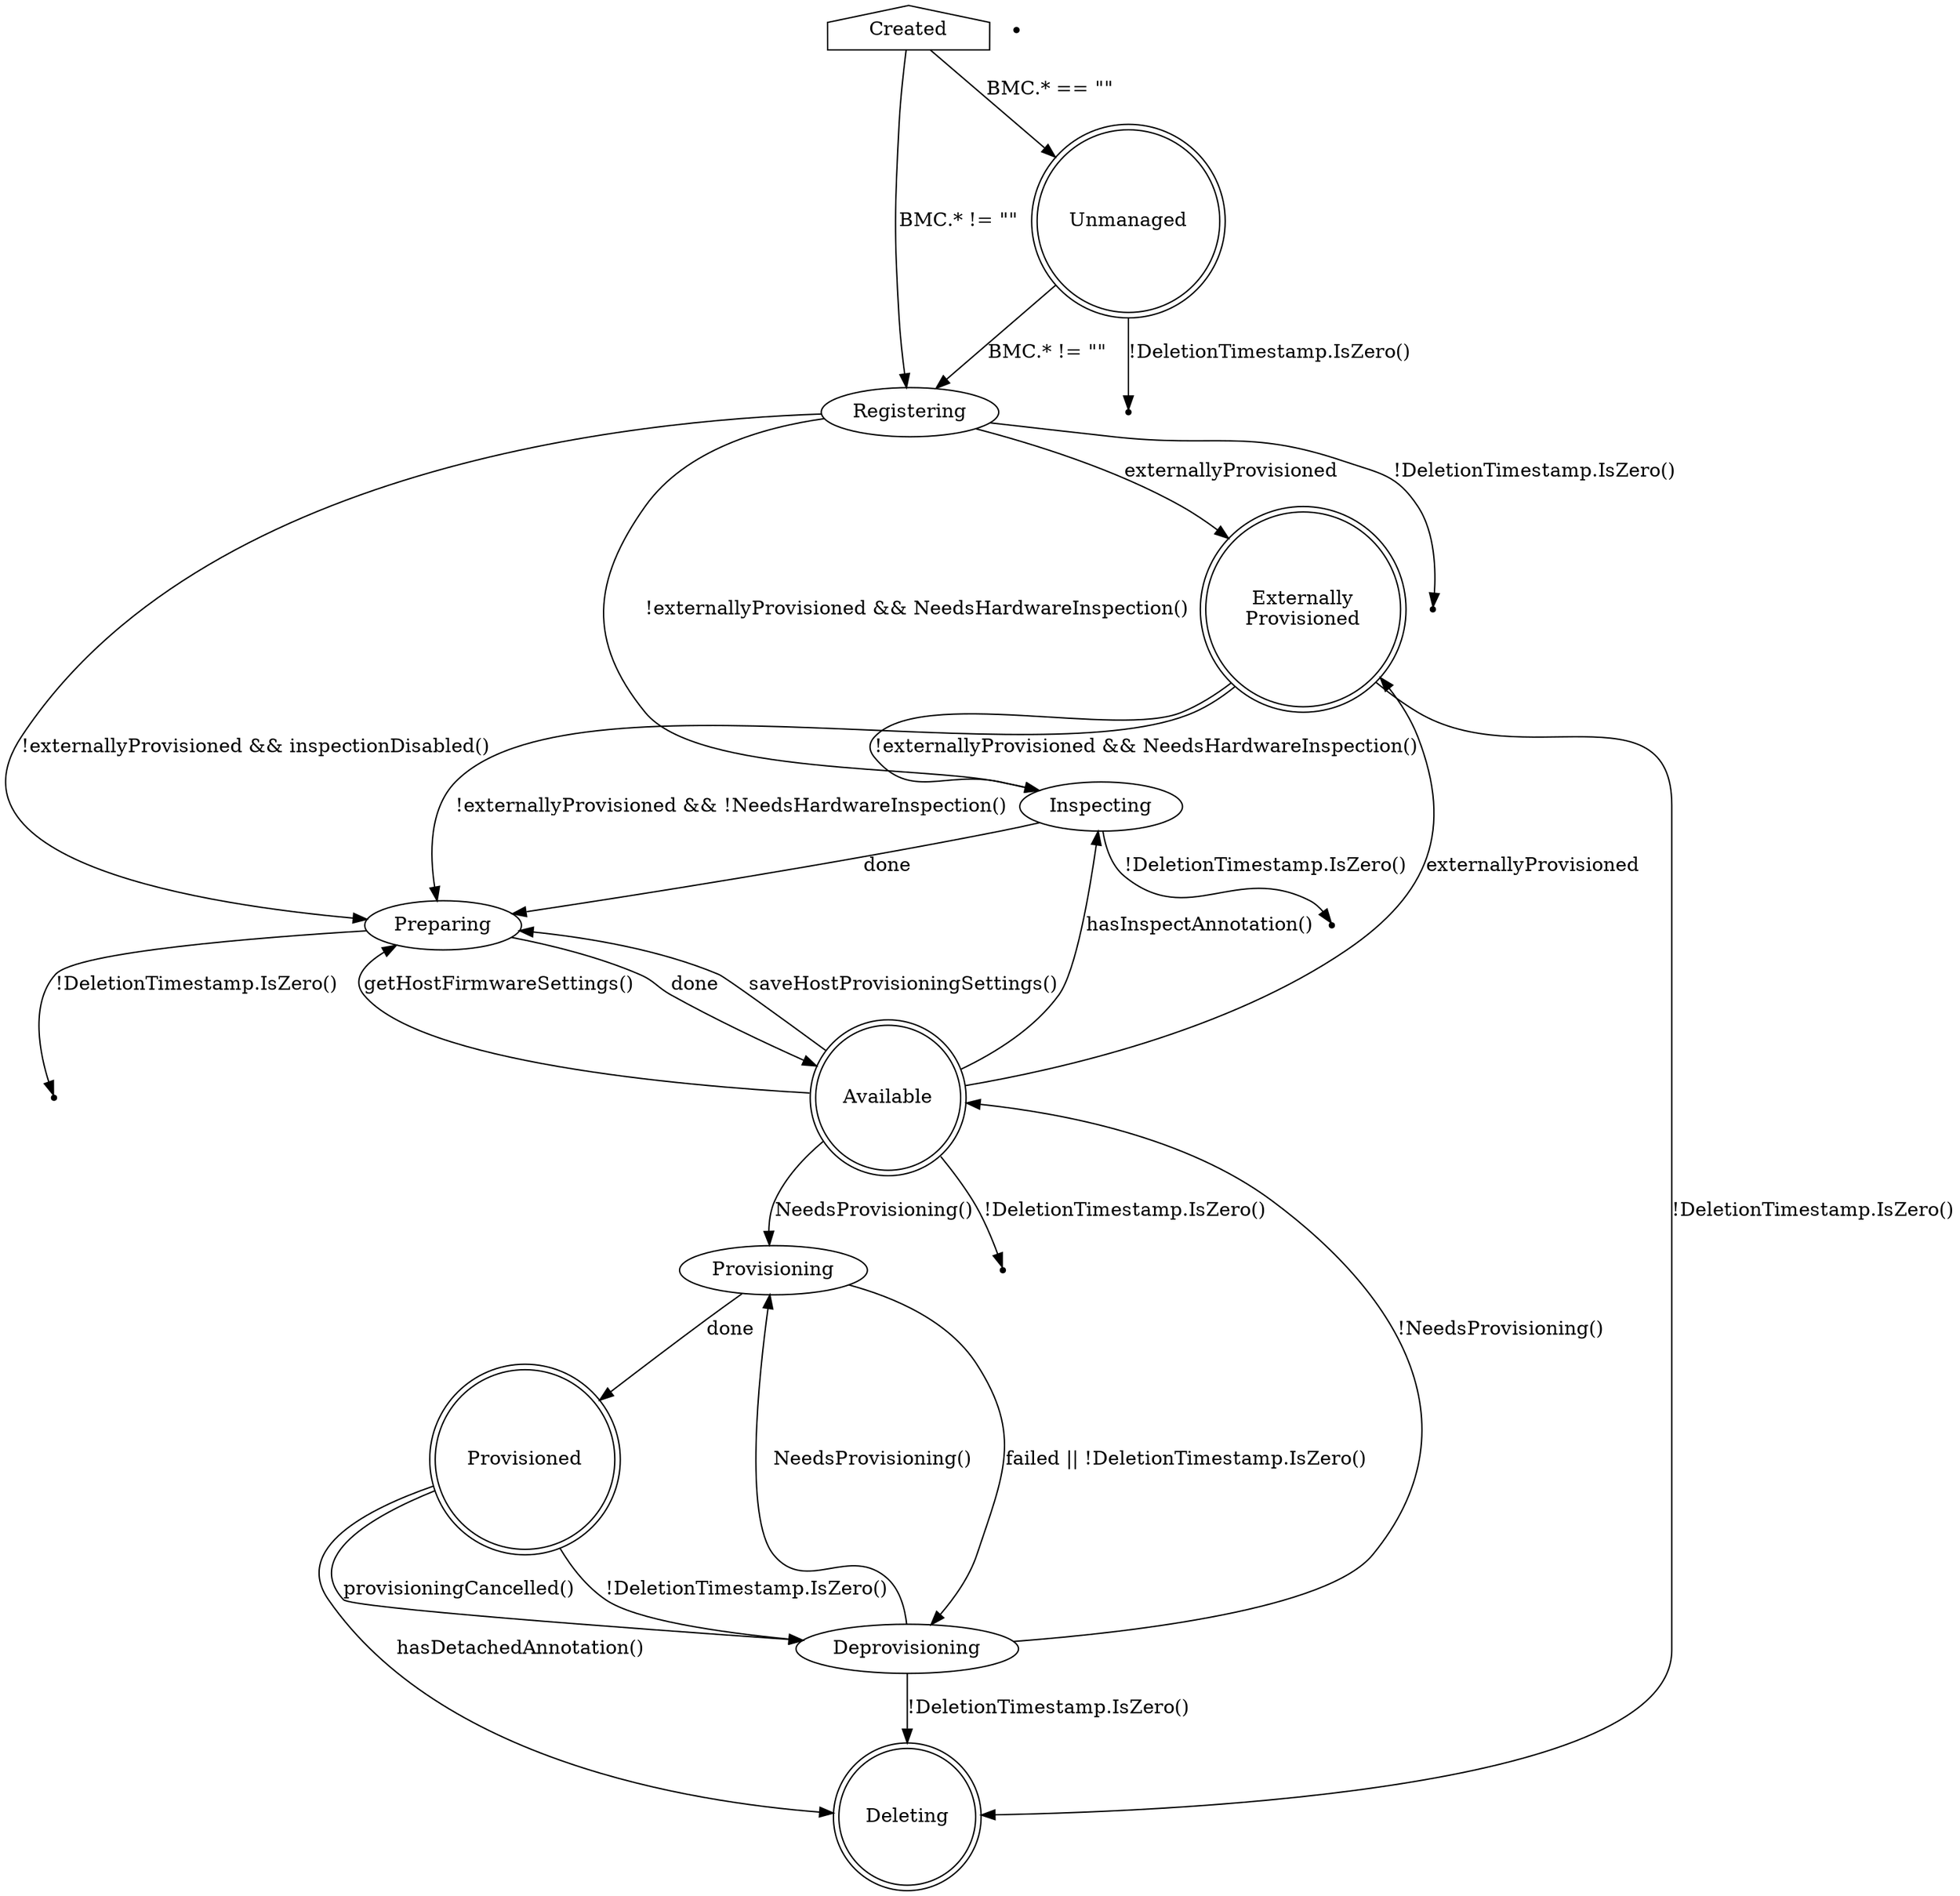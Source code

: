 digraph BaremetalHost {
    Created [shape=house]
    Created -> Unmanaged [label="BMC.* == \"\""]
    Created -> Registering [label="BMC.* != \"\""]

    Unmanaged [shape=doublecircle]
    Unmanaged -> Registering [label="BMC.* != \"\""]
    Unmanaged -> Deleting1 [label="!DeletionTimestamp.IsZero()"]

    Deleting1 [shape=point]

    ExternallyProvisioned [label="Externally\nProvisioned"]

    Registering -> Inspecting [label="!externallyProvisioned && NeedsHardwareInspection()"]
    Registering -> Preparing [label="!externallyProvisioned && inspectionDisabled()"]
    Registering -> ExternallyProvisioned [label="externallyProvisioned"]
    Registering -> Deleting2 [label="!DeletionTimestamp.IsZero()"]

    Deleting2 [shape=point]

    ExternallyProvisioned -> Inspecting [label="!externallyProvisioned && NeedsHardwareInspection()"]
    ExternallyProvisioned -> Preparing [label="!externallyProvisioned && !NeedsHardwareInspection()"]
    Available -> ExternallyProvisioned [label="externallyProvisioned"]

    Inspecting -> Preparing [label="done"]
    Inspecting -> Deleting3 [label="!DeletionTimestamp.IsZero()"]

    Deleting3 [shape=point]

    Deleting5 [shape=point]

    Preparing -> Available [label="done"]
    Preparing -> Deleting6 [label="!DeletionTimestamp.IsZero()"]

    Deleting6 [shape=point]

    Available [shape=doublecircle]
    Available -> Provisioning [label="NeedsProvisioning()"]
    Available -> Preparing [label="saveHostProvisioningSettings()"]
    Available -> Preparing [label="getHostFirmwareSettings()"]
    Available -> Deleting7 [label="!DeletionTimestamp.IsZero()"]
    Available -> Inspecting [label="hasInspectAnnotation()"]

    Deleting7 [shape=point]

    Provisioning -> Provisioned [label=done]
    Provisioning -> Deprovisioning [label="failed || !DeletionTimestamp.IsZero()"]

    Provisioned [shape=doublecircle]
    Provisioned -> Deprovisioning [label="provisioningCancelled()"]
    Provisioned -> Deprovisioning [label="!DeletionTimestamp.IsZero()"]
    Provisioned -> Deleting [label="hasDetachedAnnotation()"]

    ExternallyProvisioned [shape=doublecircle]
    ExternallyProvisioned -> Deleting [label="!DeletionTimestamp.IsZero()"]

    Deprovisioning -> Provisioning [label="NeedsProvisioning()"]
    Deprovisioning -> Available [label="!NeedsProvisioning()"]
    Deprovisioning -> Deleting [label="!DeletionTimestamp.IsZero()"]

    Deleting [shape=doublecircle]
}

